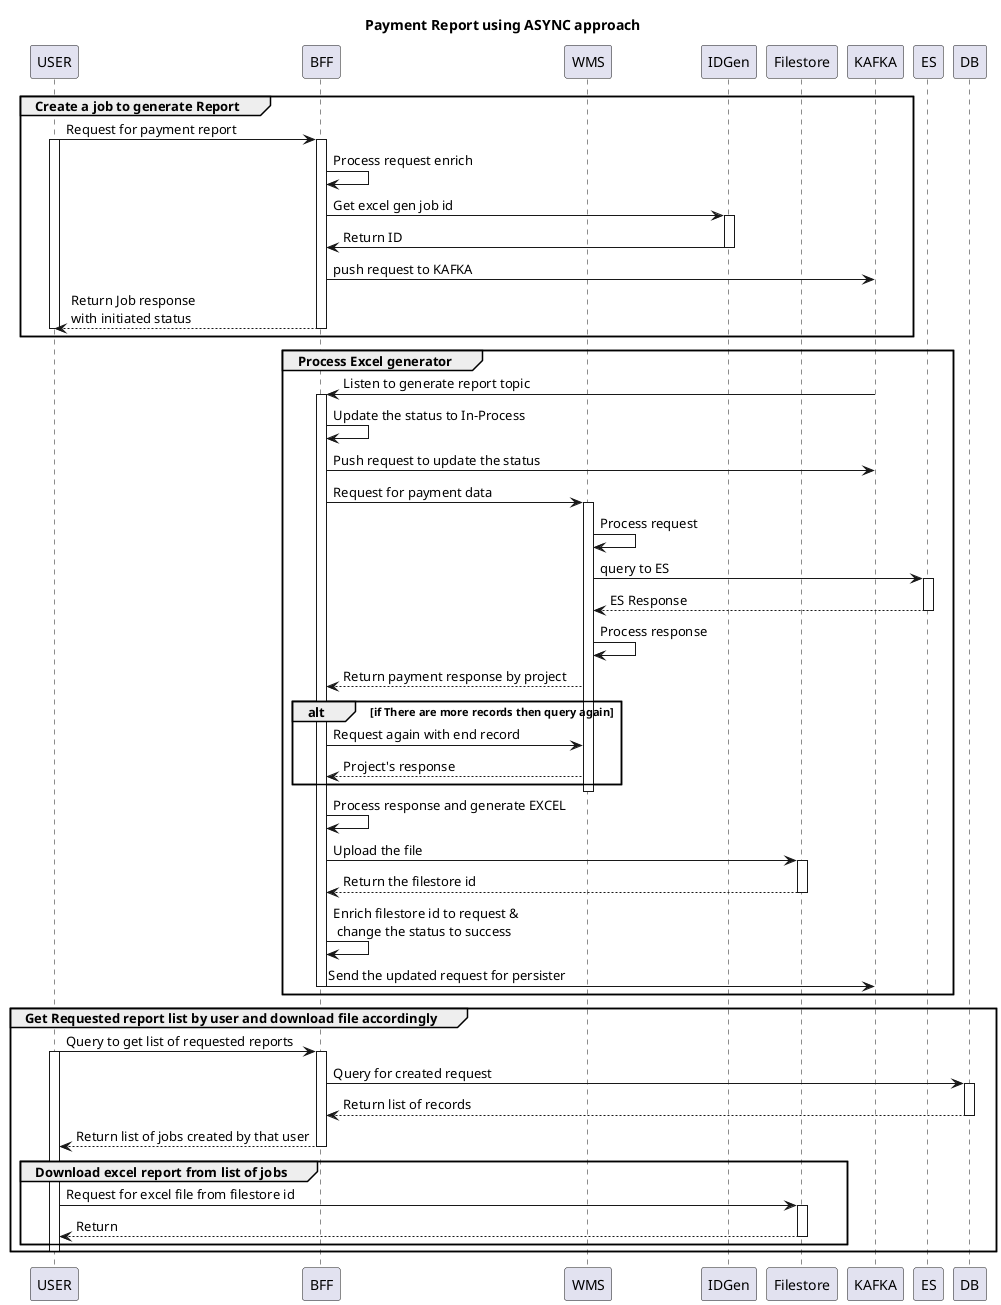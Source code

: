 `@startuml
'!theme materia
title Payment Report using ASYNC approach
'https://plantuml.com/sequence-diagram
'autonumber
participant USER as USER order 1
participant BFF as BFF order 2
participant WMS as WMS order 3
participant IDGen as IDGen  order 3
participant Filestore as Filestore order 3
participant KAFKA as KAFKA order 4
participant ES as ES order 5
participant DB as DB order 6

group Create a job to generate Report
USER -> BFF: Request for payment report
activate USER
activate BFF
BFF -> BFF: Process request enrich
BFF -> IDGen: Get excel gen job id
activate IDGen
BFF <- IDGen: Return ID
deactivate IDGen
BFF -> KAFKA: push request to KAFKA
USER <-- BFF: Return Job response \nwith initiated status
deactivate BFF
deactivate USER
end

group Process Excel generator
KAFKA -> BFF: Listen to generate report topic
activate BFF
BFF -> BFF: Update the status to In-Process
BFF -> KAFKA: Push request to update the status
BFF -> WMS: Request for payment data
activate WMS
WMS -> WMS: Process request
WMS -> ES: query to ES
activate ES
WMS <-- ES: ES Response
deactivate ES
WMS -> WMS: Process response
BFF <-- WMS: Return payment response by project
alt if There are more records then query again
    BFF -> WMS: Request again with end record
    BFF <-- WMS: Project's response
end
deactivate WMS
BFF -> BFF: Process response and generate EXCEL
BFF -> Filestore: Upload the file
activate Filestore
BFF <-- Filestore: Return the filestore id
deactivate Filestore
BFF -> BFF: Enrich filestore id to request &\n change the status to success
BFF -> KAFKA: Send the updated request for persister
deactivate BFF
end

group Get Requested report list by user and download file accordingly
USER -> BFF: Query to get list of requested reports
activate USER
activate BFF
BFF -> DB: Query for created request
activate DB
BFF <-- DB: Return list of records
deactivate DB
USER <-- BFF: Return list of jobs created by that user
deactivate BFF
group Download excel report from list of jobs
USER -> Filestore: Request for excel file from filestore id
activate Filestore
USER <-- Filestore: Return
deactivate Filestore
end
deactivate USER
end

@enduml


`
